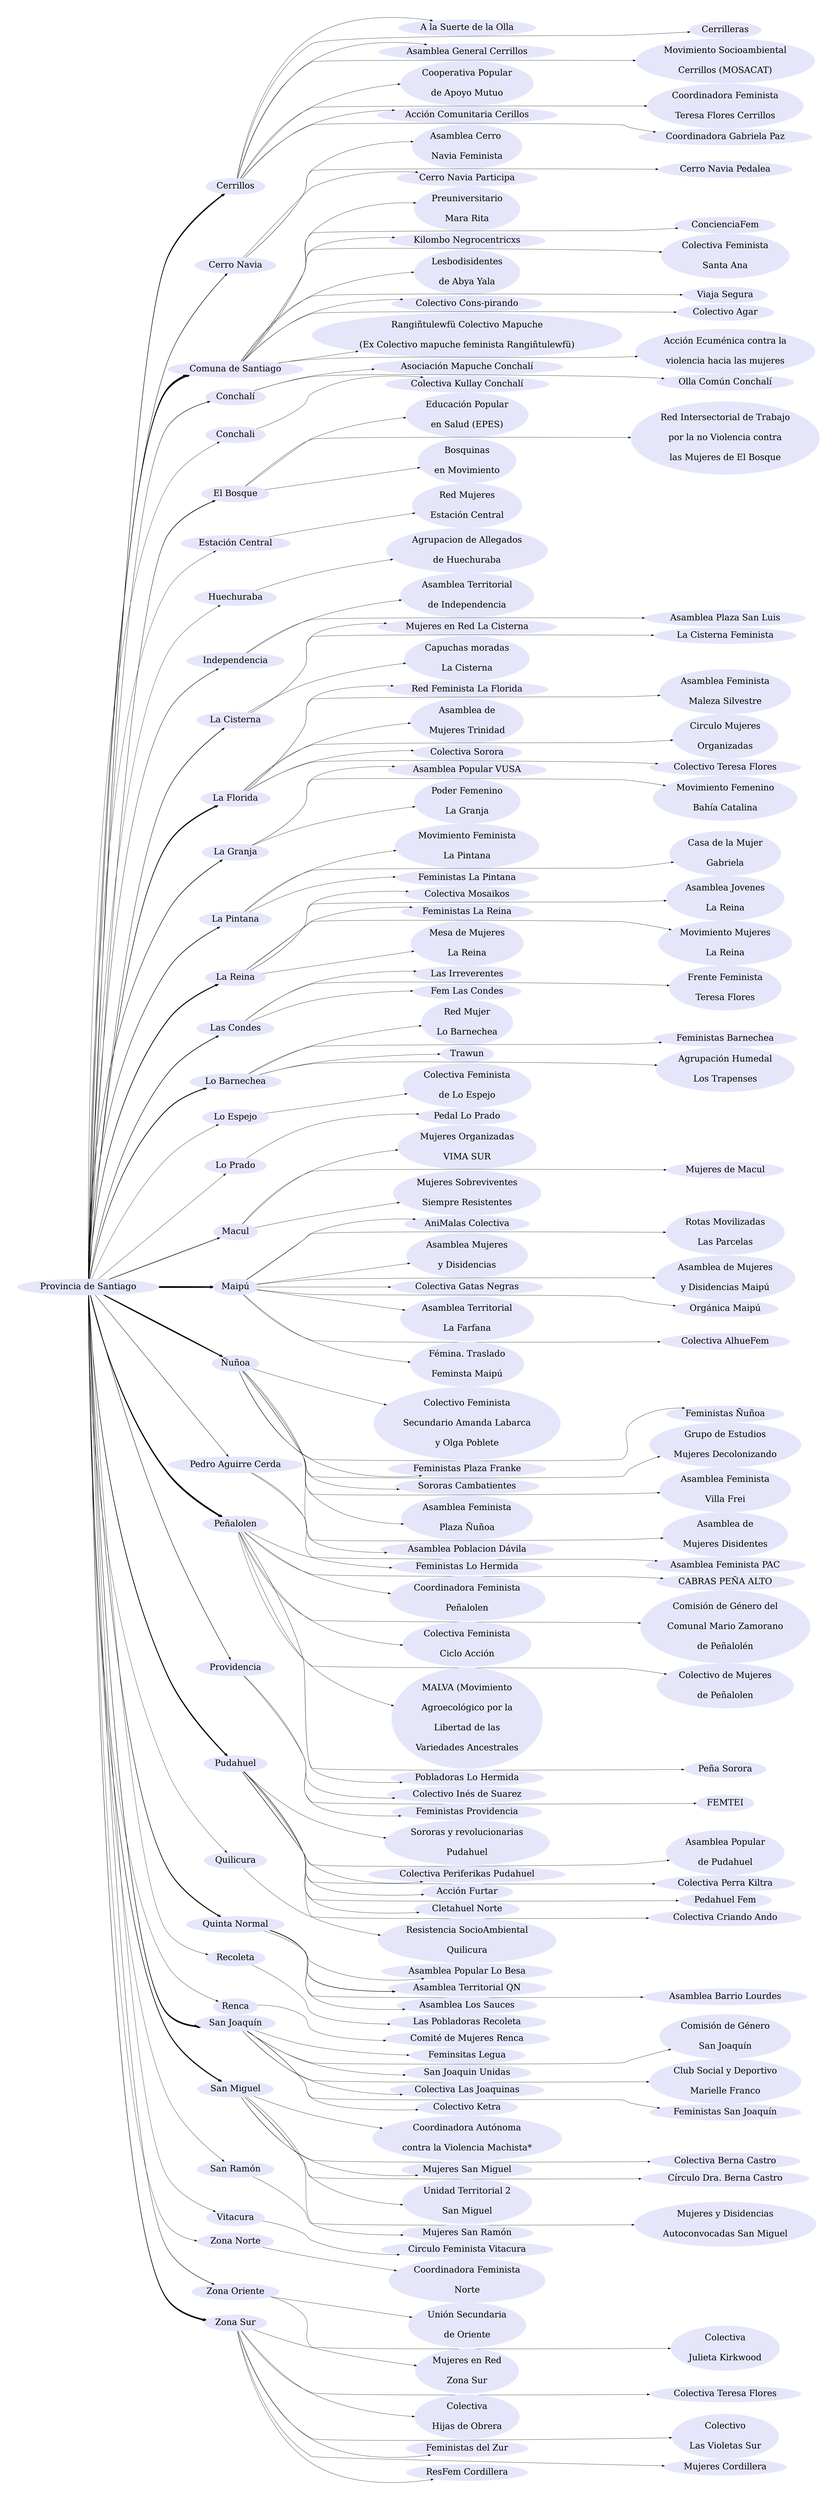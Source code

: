 digraph {
	graph [K=4,
		nodesep=0,
		overlap=false,
		pad=1,
		rankdir=LR,
		repulsiveforce=1
	];
	node [color=lavender,
		fontsize=36,
		style=filled
	];
	"Provincia de Santiago" -> Cerrillos;
	"Provincia de Santiago" -> Cerrillos;
	"Provincia de Santiago" -> Cerrillos;
	"Provincia de Santiago" -> Cerrillos;
	"Provincia de Santiago" -> Cerrillos;
	"Provincia de Santiago" -> Cerrillos;
	"Provincia de Santiago" -> Cerrillos;
	"Provincia de Santiago" -> Cerrillos;
	"Provincia de Santiago" -> "Cerro Navia";
	"Provincia de Santiago" -> "Cerro Navia";
	"Provincia de Santiago" -> "Cerro Navia";
	"Provincia de Santiago" -> "Comuna de Santiago";
	"Provincia de Santiago" -> "Comuna de Santiago";
	"Provincia de Santiago" -> "Comuna de Santiago";
	"Provincia de Santiago" -> "Comuna de Santiago";
	"Provincia de Santiago" -> "Comuna de Santiago";
	"Provincia de Santiago" -> "Comuna de Santiago";
	"Provincia de Santiago" -> "Comuna de Santiago";
	"Provincia de Santiago" -> "Comuna de Santiago";
	"Provincia de Santiago" -> "Comuna de Santiago";
	"Provincia de Santiago" -> "Comuna de Santiago";
	"Provincia de Santiago" -> Conchalí;
	"Provincia de Santiago" -> Conchalí;
	"Provincia de Santiago" -> Conchali;
	"Provincia de Santiago" -> "El Bosque";
	"Provincia de Santiago" -> "El Bosque";
	"Provincia de Santiago" -> "El Bosque";
	"Provincia de Santiago" -> "Estación Central";
	"Provincia de Santiago" -> Huechuraba;
	"Provincia de Santiago" -> Independencia;
	"Provincia de Santiago" -> Independencia;
	"Provincia de Santiago" -> "La Cisterna";
	"Provincia de Santiago" -> "La Cisterna";
	"Provincia de Santiago" -> "La Cisterna";
	"Provincia de Santiago" -> "La Florida";
	"Provincia de Santiago" -> "La Florida";
	"Provincia de Santiago" -> "La Florida";
	"Provincia de Santiago" -> "La Florida";
	"Provincia de Santiago" -> "La Florida";
	"Provincia de Santiago" -> "La Florida";
	"Provincia de Santiago" -> "La Granja";
	"Provincia de Santiago" -> "La Granja";
	"Provincia de Santiago" -> "La Granja";
	"Provincia de Santiago" -> "La Pintana";
	"Provincia de Santiago" -> "La Pintana";
	"Provincia de Santiago" -> "La Pintana";
	"Provincia de Santiago" -> "La Reina";
	"Provincia de Santiago" -> "La Reina";
	"Provincia de Santiago" -> "La Reina";
	"Provincia de Santiago" -> "La Reina";
	"Provincia de Santiago" -> "La Reina";
	"Provincia de Santiago" -> "Las Condes";
	"Provincia de Santiago" -> "Las Condes";
	"Provincia de Santiago" -> "Las Condes";
	"Provincia de Santiago" -> "Lo Barnechea";
	"Provincia de Santiago" -> "Lo Barnechea";
	"Provincia de Santiago" -> "Lo Barnechea";
	"Provincia de Santiago" -> "Lo Barnechea";
	"Provincia de Santiago" -> "Lo Espejo";
	"Provincia de Santiago" -> "Lo Prado";
	"Provincia de Santiago" -> Macul;
	"Provincia de Santiago" -> Macul;
	"Provincia de Santiago" -> Macul;
	"Provincia de Santiago" -> Maipú;
	"Provincia de Santiago" -> Maipú;
	"Provincia de Santiago" -> Maipú;
	"Provincia de Santiago" -> Maipú;
	"Provincia de Santiago" -> Maipú;
	"Provincia de Santiago" -> Maipú;
	"Provincia de Santiago" -> Maipú;
	"Provincia de Santiago" -> Maipú;
	"Provincia de Santiago" -> Maipú;
	"Provincia de Santiago" -> Ñuñoa;
	"Provincia de Santiago" -> Ñuñoa;
	"Provincia de Santiago" -> Ñuñoa;
	"Provincia de Santiago" -> Ñuñoa;
	"Provincia de Santiago" -> Ñuñoa;
	"Provincia de Santiago" -> Ñuñoa;
	"Provincia de Santiago" -> Ñuñoa;
	"Provincia de Santiago" -> Ñuñoa;
	"Provincia de Santiago" -> "Pedro Aguirre Cerda";
	"Provincia de Santiago" -> "Pedro Aguirre Cerda";
	"Provincia de Santiago" -> Peñalolen;
	"Provincia de Santiago" -> Peñalolen;
	"Provincia de Santiago" -> Peñalolen;
	"Provincia de Santiago" -> Peñalolen;
	"Provincia de Santiago" -> Peñalolen;
	"Provincia de Santiago" -> Peñalolen;
	"Provincia de Santiago" -> Peñalolen;
	"Provincia de Santiago" -> Peñalolen;
	"Provincia de Santiago" -> Peñalolen;
	"Provincia de Santiago" -> Providencia;
	"Provincia de Santiago" -> Providencia;
	"Provincia de Santiago" -> Providencia;
	"Provincia de Santiago" -> Pudahuel;
	"Provincia de Santiago" -> Pudahuel;
	"Provincia de Santiago" -> Pudahuel;
	"Provincia de Santiago" -> Pudahuel;
	"Provincia de Santiago" -> Pudahuel;
	"Provincia de Santiago" -> Pudahuel;
	"Provincia de Santiago" -> Pudahuel;
	"Provincia de Santiago" -> Pudahuel;
	"Provincia de Santiago" -> Quilicura;
	"Provincia de Santiago" -> "Quinta Normal";
	"Provincia de Santiago" -> "Quinta Normal";
	"Provincia de Santiago" -> "Quinta Normal";
	"Provincia de Santiago" -> "Quinta Normal";
	"Provincia de Santiago" -> "Quinta Normal";
	"Provincia de Santiago" -> Recoleta;
	"Provincia de Santiago" -> Renca;
	"Provincia de Santiago" -> "San Joaquín";
	"Provincia de Santiago" -> "San Joaquín";
	"Provincia de Santiago" -> "San Joaquín";
	"Provincia de Santiago" -> "San Joaquín";
	"Provincia de Santiago" -> "San Joaquín";
	"Provincia de Santiago" -> "San Joaquín";
	"Provincia de Santiago" -> "San Joaquín";
	"Provincia de Santiago" -> "San Miguel";
	"Provincia de Santiago" -> "San Miguel";
	"Provincia de Santiago" -> "San Miguel";
	"Provincia de Santiago" -> "San Miguel";
	"Provincia de Santiago" -> "San Miguel";
	"Provincia de Santiago" -> "San Miguel";
	"Provincia de Santiago" -> "San Ramón";
	"Provincia de Santiago" -> Vitacura;
	"Provincia de Santiago" -> "Zona Norte";
	"Provincia de Santiago" -> "Zona Oriente";
	"Provincia de Santiago" -> "Zona Oriente";
	"Provincia de Santiago" -> "Zona Sur";
	"Provincia de Santiago" -> "Zona Sur";
	"Provincia de Santiago" -> "Zona Sur";
	"Provincia de Santiago" -> "Zona Sur";
	"Provincia de Santiago" -> "Zona Sur";
	"Provincia de Santiago" -> "Zona Sur";
	"Provincia de Santiago" -> "Zona Sur";
	Cerrillos -> "A la Suerte de la Olla"	[minlen=1];
	Cerrillos -> Cerrilleras	[minlen=2];
	Cerrillos -> "Asamblea General Cerrillos"	[minlen=1];
	Cerrillos -> "Movimiento Socioambiental
Cerrillos (MOSACAT)"	[minlen=2];
	Cerrillos -> "Cooperativa Popular
de Apoyo Mutuo"	[minlen=1];
	Cerrillos -> "Coordinadora Feminista
Teresa Flores Cerrillos"	[minlen=2];
	Cerrillos -> "Acción Comunitaria Cerillos"	[minlen=1];
	Cerrillos -> "Coordinadora Gabriela Paz"	[minlen=2];
	"Cerro Navia" -> "Asamblea Cerro 
Navia Feminista"	[minlen=1];
	"Cerro Navia" -> "Cerro Navia Pedalea"	[minlen=2];
	"Cerro Navia" -> "Cerro Navia Participa"	[minlen=1];
	"Comuna de Santiago" -> "Preuniversitario
Mara Rita"	[minlen=1];
	"Comuna de Santiago" -> ConcienciaFem	[minlen=2];
	"Comuna de Santiago" -> "Kilombo Negrocentricxs"	[minlen=1];
	"Comuna de Santiago" -> "Colectiva Feminista
Santa Ana"	[minlen=2];
	"Comuna de Santiago" -> "Lesbodisidentes
de Abya Yala"	[minlen=1];
	"Comuna de Santiago" -> "Viaja Segura"	[minlen=2];
	"Comuna de Santiago" -> "Colectivo Cons-pirando"	[minlen=1];
	"Comuna de Santiago" -> "Colectivo Agar"	[minlen=2];
	"Comuna de Santiago" -> "Rangiñtulewfü Colectivo Mapuche
(Ex Colectivo mapuche feminista Rangiñtulewfü)"	[minlen=1];
	"Comuna de Santiago" -> "Acción Ecuménica contra la
violencia hacia las mujeres"	[minlen=2];
	Conchalí -> "Asociación Mapuche Conchalí"	[minlen=1];
	Conchalí -> "Olla Común Conchalí"	[minlen=2];
	Conchali -> "Colectiva Kullay Conchalí"	[minlen=1];
	"El Bosque" -> "Educación Popular
en Salud (EPES)"	[minlen=1];
	"El Bosque" -> "Red Intersectorial de Trabajo
por la no Violencia contra
las Mujeres de El Bosque"	[minlen=2];
	"El Bosque" -> "Bosquinas
en Movimiento"	[minlen=1];
	"Estación Central" -> "Red Mujeres
Estación Central"	[minlen=1];
	Huechuraba -> "Agrupacion de Allegados
de Huechuraba"	[minlen=1];
	Independencia -> "Asamblea Territorial
de Independencia"	[minlen=1];
	Independencia -> "Asamblea Plaza San Luis"	[minlen=2];
	"La Cisterna" -> "Mujeres en Red La Cisterna"	[minlen=1];
	"La Cisterna" -> "La Cisterna Feminista"	[minlen=2];
	"La Cisterna" -> "Capuchas moradas
La Cisterna"	[minlen=1];
	"La Florida" -> "Red Feminista La Florida"	[minlen=1];
	"La Florida" -> "Asamblea Feminista
Maleza Silvestre"	[minlen=2];
	"La Florida" -> "Asamblea de
Mujeres Trinidad"	[minlen=1];
	"La Florida" -> "Circulo Mujeres
Organizadas"	[minlen=2];
	"La Florida" -> "Colectiva Sorora"	[minlen=1];
	"La Florida" -> "Colectivo Teresa Flores"	[minlen=2];
	"La Granja" -> "Asamblea Popular VUSA"	[minlen=1];
	"La Granja" -> "Movimiento Femenino
Bahía Catalina"	[minlen=2];
	"La Granja" -> "Poder Femenino
La Granja"	[minlen=1];
	"La Pintana" -> "Movimiento Feminista
La Pintana"	[minlen=1];
	"La Pintana" -> "Casa de la Mujer
Gabriela"	[minlen=2];
	"La Pintana" -> "Feministas La Pintana"	[minlen=1];
	"La Reina" -> "Colectiva Mosaikos"	[minlen=1];
	"La Reina" -> "Asamblea Jovenes
La Reina"	[minlen=2];
	"La Reina" -> "Feministas La Reina"	[minlen=1];
	"La Reina" -> "Movimiento Mujeres
La Reina"	[minlen=2];
	"La Reina" -> "Mesa de Mujeres
La Reina"	[minlen=1];
	"Las Condes" -> "Las Irreverentes"	[minlen=1];
	"Las Condes" -> "Frente Feminista
Teresa Flores"	[minlen=2];
	"Las Condes" -> "Fem Las Condes"	[minlen=1];
	"Lo Barnechea" -> "Red Mujer
Lo Barnechea"	[minlen=1];
	"Lo Barnechea" -> "Feministas Barnechea"	[minlen=2];
	"Lo Barnechea" -> Trawun	[minlen=1];
	"Lo Barnechea" -> "Agrupación Humedal
Los Trapenses"	[minlen=2];
	"Lo Espejo" -> "Colectiva Feminista
de Lo Espejo"	[minlen=1];
	"Lo Prado" -> "Pedal Lo Prado"	[minlen=1];
	Macul -> "Mujeres Organizadas
VIMA SUR"	[minlen=1];
	Macul -> "Mujeres de Macul"	[minlen=2];
	Macul -> "Mujeres Sobreviventes
Siempre Resistentes"	[minlen=1];
	Maipú -> "AniMalas Colectiva"	[minlen=1];
	Maipú -> "Rotas Movilizadas
Las Parcelas"	[minlen=2];
	Maipú -> "Asamblea Mujeres
y Disidencias"	[minlen=1];
	Maipú -> "Asamblea de Mujeres
y Disidencias Maipú"	[minlen=2];
	Maipú -> "Colectiva Gatas Negras"	[minlen=1];
	Maipú -> "Orgánica Maipú"	[minlen=2];
	Maipú -> "Asamblea Territorial
La Farfana"	[minlen=1];
	Maipú -> "Colectiva AlhueFem"	[minlen=2];
	Maipú -> "Fémina. Traslado
Feminsta Maipú"	[minlen=1];
	Ñuñoa -> "Colectivo Feminista
Secundario Amanda Labarca
y Olga Poblete"	[minlen=1];
	Ñuñoa -> "Feministas Ñuñoa"	[minlen=2];
	Ñuñoa -> "Feministas Plaza Franke"	[minlen=1];
	Ñuñoa -> "Grupo de Estudios
Mujeres Decolonizando"	[minlen=2];
	Ñuñoa -> "Sororas Cambatientes"	[minlen=1];
	Ñuñoa -> "Asamblea Feminista
Villa Frei"	[minlen=2];
	Ñuñoa -> "Asamblea Feminista
Plaza Ñuñoa"	[minlen=1];
	Ñuñoa -> "Asamblea de
Mujeres Disidentes"	[minlen=2];
	"Pedro Aguirre Cerda" -> "Asamblea Poblacion Dávila"	[minlen=1];
	"Pedro Aguirre Cerda" -> "Asamblea Feminista PAC"	[minlen=2];
	Peñalolen -> "Feministas Lo Hermida"	[minlen=1];
	Peñalolen -> "CABRAS PEÑA ALTO"	[minlen=2];
	Peñalolen -> "Coordinadora Feminista
Peñalolen"	[minlen=1];
	Peñalolen -> "Comisión de Género del
Comunal Mario Zamorano
de Peñalolén"	[minlen=2];
	Peñalolen -> "Colectiva Feminista
Ciclo Acción"	[minlen=1];
	Peñalolen -> "Colectivo de Mujeres
de Peñalolen"	[minlen=2];
	Peñalolen -> "MALVA (Movimiento
Agroecológico por la
Libertad de las
Variedades Ancestrales"	[minlen=1];
	Peñalolen -> "Peña Sorora"	[minlen=2];
	Peñalolen -> "Pobladoras Lo Hermida"	[minlen=1];
	Providencia -> "Colectivo Inés de Suarez"	[minlen=1];
	Providencia -> FEMTEI	[minlen=2];
	Providencia -> "Feministas Providencia"	[minlen=1];
	Pudahuel -> "Sororas y revolucionarias
Pudahuel"	[minlen=1];
	Pudahuel -> "Asamblea Popular
de Pudahuel"	[minlen=2];
	Pudahuel -> "Colectiva Periferikas Pudahuel"	[minlen=1];
	Pudahuel -> "Colectiva Perra Kiltra"	[minlen=2];
	Pudahuel -> "Acción Furtar"	[minlen=1];
	Pudahuel -> "Pedahuel Fem"	[minlen=2];
	Pudahuel -> "Cletahuel Norte"	[minlen=1];
	Pudahuel -> "Colectiva Criando Ando"	[minlen=2];
	Quilicura -> "Resistencia SocioAmbiental
Quilicura"	[minlen=1];
	"Quinta Normal" -> "Asamblea Popular Lo Besa"	[minlen=1];
	"Quinta Normal" -> "Asamblea Territorial QN";
	"Quinta Normal" -> "Asamblea Territorial QN";
	"Quinta Normal" -> "Asamblea Barrio Lourdes"	[minlen=2];
	"Quinta Normal" -> "Asamblea Los Sauces"	[minlen=1];
	Recoleta -> "Las Pobladoras Recoleta"	[minlen=1];
	Renca -> "Comité de Mujeres Renca"	[minlen=1];
	"San Joaquín" -> "Feminsitas Legua"	[minlen=1];
	"San Joaquín" -> "Comisión de Género
San Joaquín"	[minlen=2];
	"San Joaquín" -> "San Joaquin Unidas"	[minlen=1];
	"San Joaquín" -> "Club Social y Deportivo
Marielle Franco"	[minlen=2];
	"San Joaquín" -> "Colectiva Las Joaquinas"	[minlen=1];
	"San Joaquín" -> "Feministas San Joaquín"	[minlen=2];
	"San Joaquín" -> "Colectivo Ketra"	[minlen=1];
	"San Miguel" -> "Coordinadora Autónoma
contra la Violencia Machista*"	[minlen=1];
	"San Miguel" -> "Colectiva Berna Castro"	[minlen=2];
	"San Miguel" -> "Mujeres San Miguel"	[minlen=1];
	"San Miguel" -> "Círculo Dra. Berna Castro"	[minlen=2];
	"San Miguel" -> "Unidad Territorial 2
San Miguel"	[minlen=1];
	"San Miguel" -> "Mujeres y Disidencias
Autoconvocadas San Miguel"	[minlen=2];
	"San Ramón" -> "Mujeres San Ramón"	[minlen=1];
	Vitacura -> "Circulo Feminista Vitacura"	[minlen=1];
	"Zona Norte" -> "Coordinadora Feminista
Norte"	[minlen=1];
	"Zona Oriente" -> "Unión Secundaria
de Oriente"	[minlen=1];
	"Zona Oriente" -> "Colectiva
Julieta Kirkwood"	[minlen=2];
	"Zona Sur" -> "Mujeres en Red
Zona Sur"	[minlen=1];
	"Zona Sur" -> "Colectiva Teresa Flores"	[minlen=2];
	"Zona Sur" -> "Colectiva
Hijas de Obrera"	[minlen=1];
	"Zona Sur" -> "Colectivo
Las Violetas Sur"	[minlen=2];
	"Zona Sur" -> "Feministas del Zur"	[minlen=1];
	"Zona Sur" -> "Mujeres Cordillera"	[minlen=2];
	"Zona Sur" -> "ResFem Cordillera"	[minlen=1];
}

